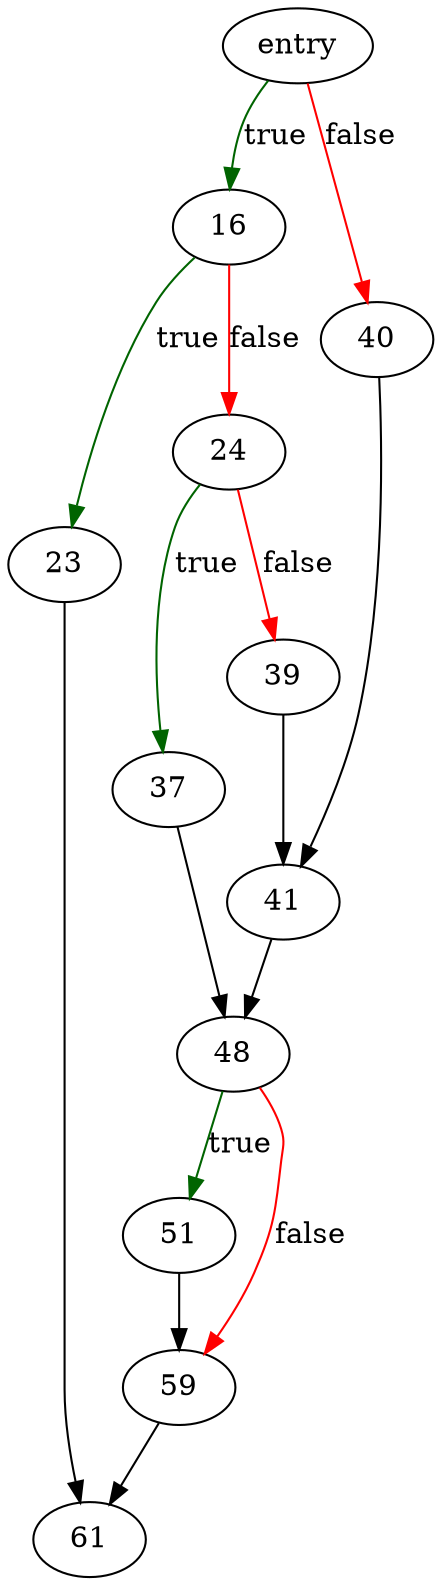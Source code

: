digraph "btreeMoveto" {
	// Node definitions.
	5 [label=entry];
	16;
	23;
	24;
	37;
	39;
	40;
	41;
	48;
	51;
	59;
	61;

	// Edge definitions.
	5 -> 16 [
		color=darkgreen
		label=true
	];
	5 -> 40 [
		color=red
		label=false
	];
	16 -> 23 [
		color=darkgreen
		label=true
	];
	16 -> 24 [
		color=red
		label=false
	];
	23 -> 61;
	24 -> 37 [
		color=darkgreen
		label=true
	];
	24 -> 39 [
		color=red
		label=false
	];
	37 -> 48;
	39 -> 41;
	40 -> 41;
	41 -> 48;
	48 -> 51 [
		color=darkgreen
		label=true
	];
	48 -> 59 [
		color=red
		label=false
	];
	51 -> 59;
	59 -> 61;
}